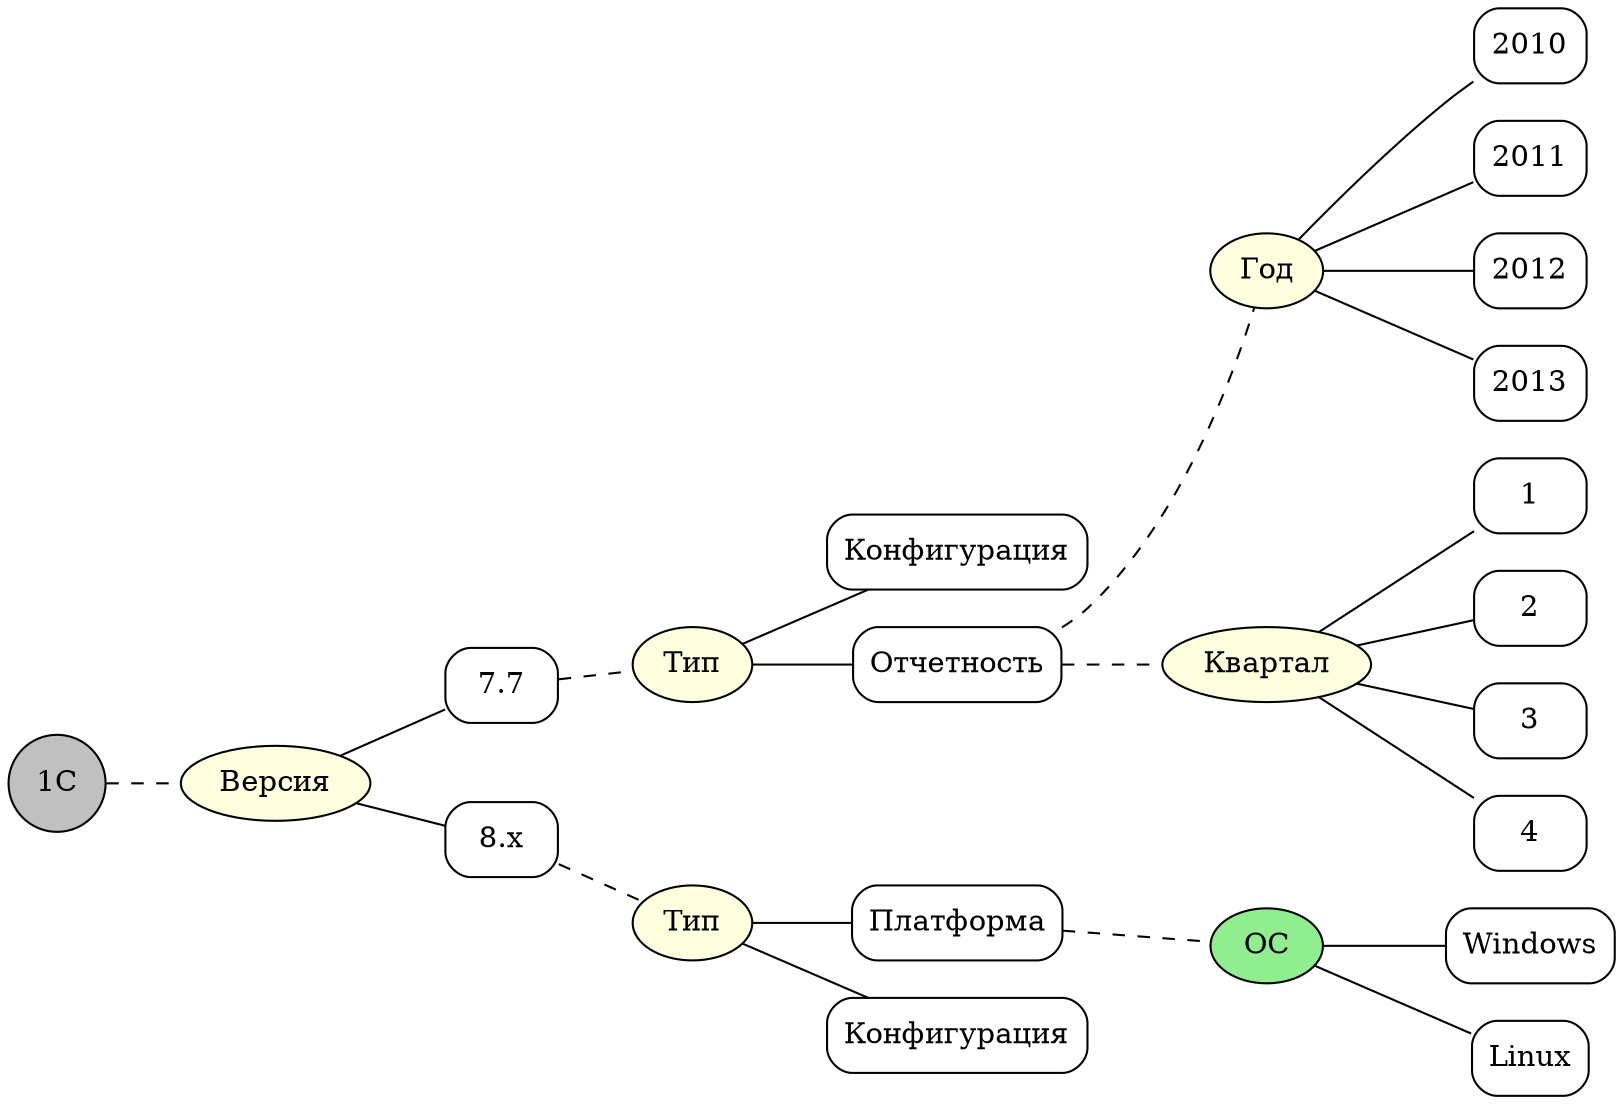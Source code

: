 graph DasArchive {
  overlap="false";
  rankdir="LR";
  /* defaults */
  {
    node  	[shape="circle", style="filled", fillcolor="grey"];
    n0		[label="1C"];
  }
  /* Facet */
  {
    node  	[shape="ellipse", style="filled"];
    /* Facet.Mselect */
    {
      node  	[fillcolor="lightgreen"];
      os	[label="ОС"];
    }
    /* Facet.Sselect */
    {
      node  	[fillcolor="lightyellow"];
      onesver	[label="Версия"];
      v7part	[label="Тип"];
      v8part	[label="Тип"];
      year	[label="Год"];
      quarter	[label="Квартал"];
    }
  }
  /* Tag */
  {
    node  	[shape="rectangle", style="rounded, filled", fillcolor="white"];
    v7		[label="7.7"];
    v7cfg	[label="Конфигурация"];
    v7rpt	[label="Отчетность"];
    v8		[label="8.x"];
    v8platf	[label="Платформа"];
    v8cfg	[label="Конфигурация"];
    year2010	[label="2010"];
    year2011	[label="2011"];
    year2012	[label="2012"];
    year2013	[label="2013"];
    quarter1	[label="1"];
    quarter2	[label="2"];
    quarter3	[label="3"];
    quarter4	[label="4"];
    windows	[label="Windows"];
    linux	[label="Linux"];
  }
  /* go */
  /* 1. Facet definitions */
  onesver	-- { v7; v8; }
  v7part	-- { v7cfg; v7rpt; }
  v8part	-- { v8platf; v8cfg; }
  year		-- { year2010; year2011; year2012; year2013; };
  quarter	-- { quarter1; quarter2; quarter3; quarter4; };
  os		-- { windows; linux; };
  /* 2. Tag's facets */
  {
    edge	[style="dashed"];
    n0	-- { onesver; };
    v7		-- { v7part; };
    v8		-- { v8part; };
    v7rpt -- { year; quarter; }
    v8platf -- os;
  }
  /* 3. Tag Hierarchy */

}
